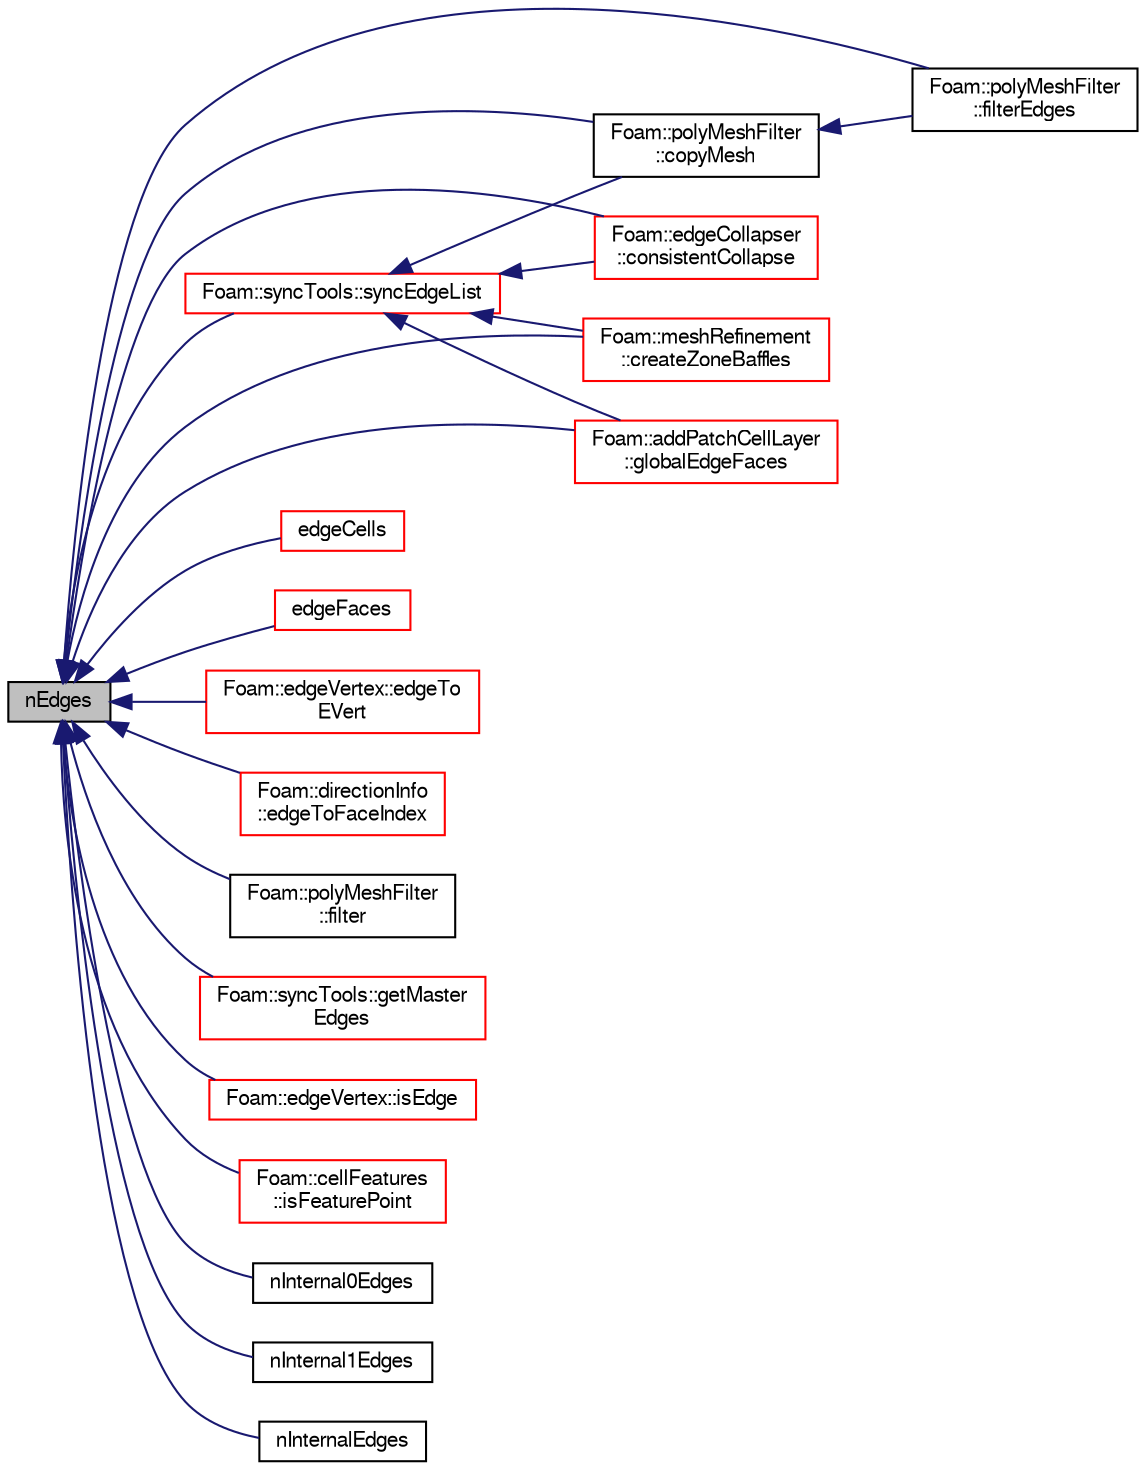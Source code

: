 digraph "nEdges"
{
  bgcolor="transparent";
  edge [fontname="FreeSans",fontsize="10",labelfontname="FreeSans",labelfontsize="10"];
  node [fontname="FreeSans",fontsize="10",shape=record];
  rankdir="LR";
  Node18923 [label="nEdges",height=0.2,width=0.4,color="black", fillcolor="grey75", style="filled", fontcolor="black"];
  Node18923 -> Node18924 [dir="back",color="midnightblue",fontsize="10",style="solid",fontname="FreeSans"];
  Node18924 [label="Foam::edgeCollapser\l::consistentCollapse",height=0.2,width=0.4,color="red",URL="$a21642.html#a7e2bf473b4c7a583afaf66ea4927f247",tooltip="Ensure that the collapse is parallel consistent and update. "];
  Node18923 -> Node18927 [dir="back",color="midnightblue",fontsize="10",style="solid",fontname="FreeSans"];
  Node18927 [label="Foam::polyMeshFilter\l::copyMesh",height=0.2,width=0.4,color="black",URL="$a21598.html#a6d46f578539dd45f89a6ea89738c75b5",tooltip="Return a copy of an fvMesh. "];
  Node18927 -> Node18928 [dir="back",color="midnightblue",fontsize="10",style="solid",fontname="FreeSans"];
  Node18928 [label="Foam::polyMeshFilter\l::filterEdges",height=0.2,width=0.4,color="black",URL="$a21598.html#ad478c9d800707f297552317d2f03cbce",tooltip="Filter edges only. "];
  Node18923 -> Node18929 [dir="back",color="midnightblue",fontsize="10",style="solid",fontname="FreeSans"];
  Node18929 [label="Foam::meshRefinement\l::createZoneBaffles",height=0.2,width=0.4,color="red",URL="$a24662.html#a79af0bcc267d8fda8b3f4e683cac915b",tooltip="Create baffles for faces straddling zoned surfaces. Return. "];
  Node18923 -> Node18932 [dir="back",color="midnightblue",fontsize="10",style="solid",fontname="FreeSans"];
  Node18932 [label="edgeCells",height=0.2,width=0.4,color="red",URL="$a27530.html#addd6d1fd65f617ff40cde4479560c2c3"];
  Node18923 -> Node18941 [dir="back",color="midnightblue",fontsize="10",style="solid",fontname="FreeSans"];
  Node18941 [label="edgeFaces",height=0.2,width=0.4,color="red",URL="$a27530.html#ad38ecd2902727a890ebd437731c271c8"];
  Node18923 -> Node19004 [dir="back",color="midnightblue",fontsize="10",style="solid",fontname="FreeSans"];
  Node19004 [label="Foam::edgeVertex::edgeTo\lEVert",height=0.2,width=0.4,color="red",URL="$a21494.html#a1e202b1ab8a96e5fbd02958e29524d24",tooltip="Convert edgeI to eVert. "];
  Node18923 -> Node18972 [dir="back",color="midnightblue",fontsize="10",style="solid",fontname="FreeSans"];
  Node18972 [label="Foam::directionInfo\l::edgeToFaceIndex",height=0.2,width=0.4,color="red",URL="$a21486.html#ae91026257717a2d46454adf53e72da4d",tooltip="Given edge on hex cell find corresponding edge on face. Is either. "];
  Node18923 -> Node19007 [dir="back",color="midnightblue",fontsize="10",style="solid",fontname="FreeSans"];
  Node19007 [label="Foam::polyMeshFilter\l::filter",height=0.2,width=0.4,color="black",URL="$a21598.html#a55dba161bb0a72849b0af234e4cb7e5d",tooltip="Filter edges and faces. "];
  Node18923 -> Node18928 [dir="back",color="midnightblue",fontsize="10",style="solid",fontname="FreeSans"];
  Node18923 -> Node19008 [dir="back",color="midnightblue",fontsize="10",style="solid",fontname="FreeSans"];
  Node19008 [label="Foam::syncTools::getMaster\lEdges",height=0.2,width=0.4,color="red",URL="$a27502.html#a96d0f41e2ad80738744f967818ff34a2",tooltip="Get per edge whether it is uncoupled or a master of a. "];
  Node18923 -> Node18958 [dir="back",color="midnightblue",fontsize="10",style="solid",fontname="FreeSans"];
  Node18958 [label="Foam::addPatchCellLayer\l::globalEdgeFaces",height=0.2,width=0.4,color="red",URL="$a21626.html#aeea8524ff2d092f53488dd1cb593c58e",tooltip="Per patch edge the pp faces (in global indices) using it. Uses. "];
  Node18923 -> Node19012 [dir="back",color="midnightblue",fontsize="10",style="solid",fontname="FreeSans"];
  Node19012 [label="Foam::edgeVertex::isEdge",height=0.2,width=0.4,color="red",URL="$a21494.html#a41bb4fbf7e5af9ad942e457104c9e4d1",tooltip="is eVert an edge? "];
  Node18923 -> Node19018 [dir="back",color="midnightblue",fontsize="10",style="solid",fontname="FreeSans"];
  Node19018 [label="Foam::cellFeatures\l::isFeaturePoint",height=0.2,width=0.4,color="red",URL="$a24978.html#a064ae94fdd1fdbb9360aae5489993fe3",tooltip="Are two edges connected at feature point? "];
  Node18923 -> Node19021 [dir="back",color="midnightblue",fontsize="10",style="solid",fontname="FreeSans"];
  Node19021 [label="nInternal0Edges",height=0.2,width=0.4,color="black",URL="$a27530.html#abe1f7d5372cc5103b38f5b791ca76020",tooltip="Internal edges (i.e. not on boundary face) using. "];
  Node18923 -> Node19022 [dir="back",color="midnightblue",fontsize="10",style="solid",fontname="FreeSans"];
  Node19022 [label="nInternal1Edges",height=0.2,width=0.4,color="black",URL="$a27530.html#a5dada1b24de5d68bb3903d1e9e6104f6",tooltip="Internal edges using 0 or 1 boundary point. "];
  Node18923 -> Node19023 [dir="back",color="midnightblue",fontsize="10",style="solid",fontname="FreeSans"];
  Node19023 [label="nInternalEdges",height=0.2,width=0.4,color="black",URL="$a27530.html#ac3a114a989f593d0844725f0e2364537",tooltip="Internal edges using 0,1 or 2 boundary points. "];
  Node18923 -> Node19024 [dir="back",color="midnightblue",fontsize="10",style="solid",fontname="FreeSans"];
  Node19024 [label="Foam::syncTools::syncEdgeList",height=0.2,width=0.4,color="red",URL="$a27502.html#a5ed3e64d2ef89e3823674727ea1b3d58",tooltip="Synchronize values on all mesh edges. "];
  Node19024 -> Node18927 [dir="back",color="midnightblue",fontsize="10",style="solid",fontname="FreeSans"];
  Node19024 -> Node18958 [dir="back",color="midnightblue",fontsize="10",style="solid",fontname="FreeSans"];
  Node19024 -> Node18924 [dir="back",color="midnightblue",fontsize="10",style="solid",fontname="FreeSans"];
  Node19024 -> Node18929 [dir="back",color="midnightblue",fontsize="10",style="solid",fontname="FreeSans"];
}
